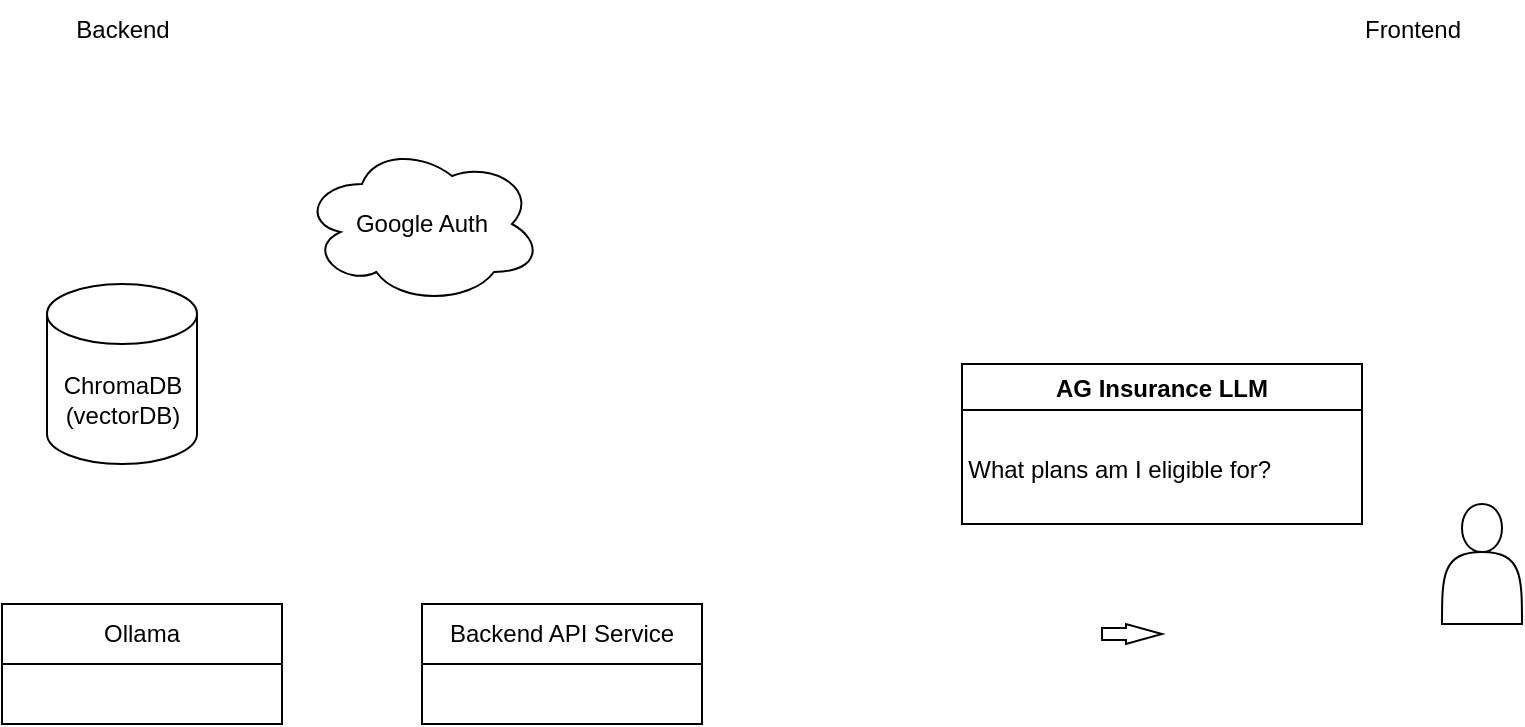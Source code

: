 <mxfile version="23.1.2" type="github">
  <diagram name="Page-1" id="c4acf3e9-155e-7222-9cf6-157b1a14988f">
    <mxGraphModel dx="1246" dy="751" grid="1" gridSize="10" guides="1" tooltips="1" connect="1" arrows="1" fold="1" page="1" pageScale="1" pageWidth="850" pageHeight="1100" background="none" math="0" shadow="0">
      <root>
        <mxCell id="0" />
        <mxCell id="1" parent="0" />
        <mxCell id="9AIWqpO2okAX4kQLRDKb-1" value="Backend" style="text;html=1;align=center;verticalAlign=middle;resizable=0;points=[];autosize=1;strokeColor=none;fillColor=none;" vertex="1" parent="1">
          <mxGeometry x="65" y="58" width="70" height="30" as="geometry" />
        </mxCell>
        <mxCell id="9AIWqpO2okAX4kQLRDKb-2" value="Frontend" style="text;html=1;align=center;verticalAlign=middle;resizable=0;points=[];autosize=1;strokeColor=none;fillColor=none;" vertex="1" parent="1">
          <mxGeometry x="710" y="58" width="70" height="30" as="geometry" />
        </mxCell>
        <mxCell id="9AIWqpO2okAX4kQLRDKb-3" value="ChromaDB&lt;br&gt;(vectorDB)" style="shape=cylinder3;whiteSpace=wrap;html=1;boundedLbl=1;backgroundOutline=1;size=15;" vertex="1" parent="1">
          <mxGeometry x="62.5" y="200" width="75" height="90" as="geometry" />
        </mxCell>
        <mxCell id="9AIWqpO2okAX4kQLRDKb-5" value="Backend API Service" style="swimlane;fontStyle=0;childLayout=stackLayout;horizontal=1;startSize=30;horizontalStack=0;resizeParent=1;resizeParentMax=0;resizeLast=0;collapsible=1;marginBottom=0;whiteSpace=wrap;html=1;" vertex="1" parent="1">
          <mxGeometry x="250" y="360" width="140" height="60" as="geometry" />
        </mxCell>
        <mxCell id="9AIWqpO2okAX4kQLRDKb-9" value="Google Auth" style="ellipse;shape=cloud;whiteSpace=wrap;html=1;" vertex="1" parent="1">
          <mxGeometry x="190" y="130" width="120" height="80" as="geometry" />
        </mxCell>
        <mxCell id="9AIWqpO2okAX4kQLRDKb-10" value="Ollama" style="swimlane;fontStyle=0;childLayout=stackLayout;horizontal=1;startSize=30;horizontalStack=0;resizeParent=1;resizeParentMax=0;resizeLast=0;collapsible=1;marginBottom=0;whiteSpace=wrap;html=1;" vertex="1" parent="1">
          <mxGeometry x="40" y="360" width="140" height="60" as="geometry" />
        </mxCell>
        <mxCell id="9AIWqpO2okAX4kQLRDKb-14" value="" style="shape=actor;whiteSpace=wrap;html=1;" vertex="1" parent="1">
          <mxGeometry x="760" y="310" width="40" height="60" as="geometry" />
        </mxCell>
        <mxCell id="9AIWqpO2okAX4kQLRDKb-15" value="AG Insurance LLM" style="swimlane;" vertex="1" parent="1">
          <mxGeometry x="520" y="240" width="200" height="80" as="geometry" />
        </mxCell>
        <mxCell id="9AIWqpO2okAX4kQLRDKb-16" value="What plans am I eligible for?&amp;nbsp;" style="text;html=1;align=center;verticalAlign=middle;resizable=0;points=[];autosize=1;strokeColor=none;fillColor=none;" vertex="1" parent="9AIWqpO2okAX4kQLRDKb-15">
          <mxGeometry x="-10" y="38" width="180" height="30" as="geometry" />
        </mxCell>
        <mxCell id="9AIWqpO2okAX4kQLRDKb-17" value="" style="html=1;shadow=0;dashed=0;align=center;verticalAlign=middle;shape=mxgraph.arrows2.arrow;dy=0.4;dx=18;notch=0;" vertex="1" parent="1">
          <mxGeometry x="590" y="370" width="30" height="10" as="geometry" />
        </mxCell>
      </root>
    </mxGraphModel>
  </diagram>
</mxfile>
